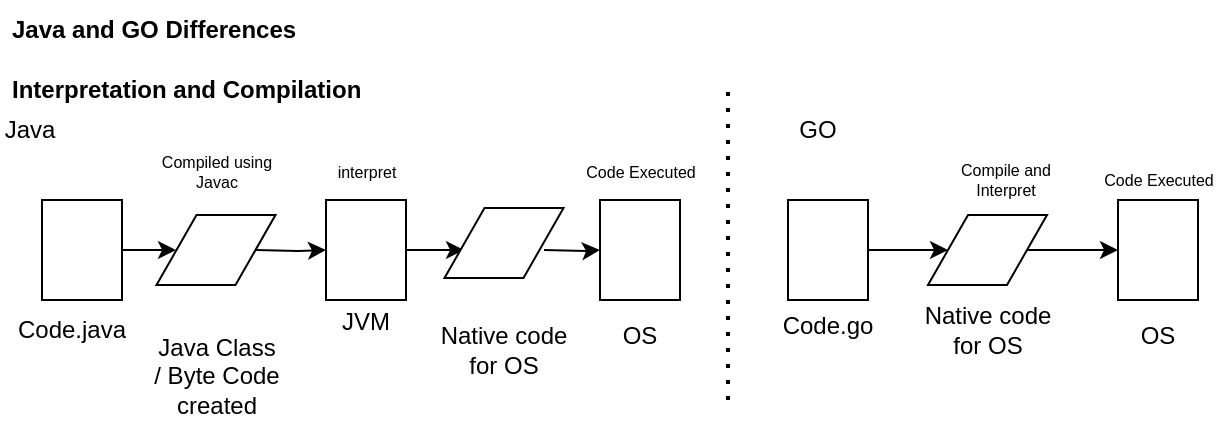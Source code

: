 <mxfile version="19.0.3" type="device" pages="2"><diagram id="77mrUBgPIlPzAyfTpzUJ" name="Page-1"><mxGraphModel dx="729" dy="589" grid="1" gridSize="10" guides="1" tooltips="1" connect="1" arrows="1" fold="1" page="1" pageScale="1" pageWidth="1100" pageHeight="850" math="0" shadow="0"><root><mxCell id="0"/><mxCell id="1" parent="0"/><mxCell id="dVp-N9SQnLpah8Qn_oqp-1" value="Java and GO Differences" style="text;html=1;strokeColor=none;fillColor=none;align=left;verticalAlign=middle;whiteSpace=wrap;rounded=0;fontStyle=1" vertex="1" parent="1"><mxGeometry x="30" y="50" width="230" height="30" as="geometry"/></mxCell><mxCell id="dVp-N9SQnLpah8Qn_oqp-2" value="Interpretation and Compilation&amp;nbsp;" style="text;html=1;strokeColor=none;fillColor=none;align=left;verticalAlign=middle;whiteSpace=wrap;rounded=0;fontStyle=1" vertex="1" parent="1"><mxGeometry x="30" y="80" width="230" height="30" as="geometry"/></mxCell><mxCell id="dVp-N9SQnLpah8Qn_oqp-3" value="Java" style="text;html=1;strokeColor=none;fillColor=none;align=center;verticalAlign=middle;whiteSpace=wrap;rounded=0;" vertex="1" parent="1"><mxGeometry x="26" y="100" width="30" height="30" as="geometry"/></mxCell><mxCell id="dVp-N9SQnLpah8Qn_oqp-4" value="GO" style="text;html=1;strokeColor=none;fillColor=none;align=center;verticalAlign=middle;whiteSpace=wrap;rounded=0;" vertex="1" parent="1"><mxGeometry x="420" y="100" width="30" height="30" as="geometry"/></mxCell><mxCell id="dVp-N9SQnLpah8Qn_oqp-20" style="edgeStyle=orthogonalEdgeStyle;rounded=0;orthogonalLoop=1;jettySize=auto;html=1;entryX=0;entryY=0.5;entryDx=0;entryDy=0;" edge="1" parent="1" source="dVp-N9SQnLpah8Qn_oqp-10"><mxGeometry relative="1" as="geometry"><mxPoint x="114" y="175" as="targetPoint"/></mxGeometry></mxCell><mxCell id="dVp-N9SQnLpah8Qn_oqp-10" value="" style="rounded=0;whiteSpace=wrap;html=1;" vertex="1" parent="1"><mxGeometry x="47" y="150" width="40" height="50" as="geometry"/></mxCell><mxCell id="dVp-N9SQnLpah8Qn_oqp-11" value="Code.java" style="text;html=1;strokeColor=none;fillColor=none;align=center;verticalAlign=middle;whiteSpace=wrap;rounded=0;" vertex="1" parent="1"><mxGeometry x="47" y="200" width="30" height="30" as="geometry"/></mxCell><mxCell id="dVp-N9SQnLpah8Qn_oqp-17" style="edgeStyle=orthogonalEdgeStyle;rounded=0;orthogonalLoop=1;jettySize=auto;html=1;entryX=0;entryY=0.5;entryDx=0;entryDy=0;" edge="1" parent="1" source="dVp-N9SQnLpah8Qn_oqp-12"><mxGeometry relative="1" as="geometry"><mxPoint x="258" y="175" as="targetPoint"/></mxGeometry></mxCell><mxCell id="dVp-N9SQnLpah8Qn_oqp-12" value="" style="rounded=0;whiteSpace=wrap;html=1;" vertex="1" parent="1"><mxGeometry x="189" y="150" width="40" height="50" as="geometry"/></mxCell><mxCell id="dVp-N9SQnLpah8Qn_oqp-13" value="JVM" style="text;html=1;strokeColor=none;fillColor=none;align=center;verticalAlign=middle;whiteSpace=wrap;rounded=0;" vertex="1" parent="1"><mxGeometry x="194" y="196" width="30" height="30" as="geometry"/></mxCell><mxCell id="dVp-N9SQnLpah8Qn_oqp-29" style="edgeStyle=orthogonalEdgeStyle;rounded=0;orthogonalLoop=1;jettySize=auto;html=1;fontSize=8;" edge="1" parent="1" target="dVp-N9SQnLpah8Qn_oqp-28"><mxGeometry relative="1" as="geometry"><mxPoint x="298" y="175" as="sourcePoint"/></mxGeometry></mxCell><mxCell id="dVp-N9SQnLpah8Qn_oqp-15" value="Native code for OS" style="text;html=1;strokeColor=none;fillColor=none;align=center;verticalAlign=middle;whiteSpace=wrap;rounded=0;" vertex="1" parent="1"><mxGeometry x="238" y="210" width="80" height="30" as="geometry"/></mxCell><mxCell id="dVp-N9SQnLpah8Qn_oqp-21" style="edgeStyle=orthogonalEdgeStyle;rounded=0;orthogonalLoop=1;jettySize=auto;html=1;" edge="1" parent="1" target="dVp-N9SQnLpah8Qn_oqp-12"><mxGeometry relative="1" as="geometry"><mxPoint x="154" y="175" as="sourcePoint"/></mxGeometry></mxCell><mxCell id="dVp-N9SQnLpah8Qn_oqp-19" value="Java Class / Byte Code created" style="text;html=1;strokeColor=none;fillColor=none;align=center;verticalAlign=middle;whiteSpace=wrap;rounded=0;" vertex="1" parent="1"><mxGeometry x="101.5" y="220" width="65" height="36" as="geometry"/></mxCell><mxCell id="dVp-N9SQnLpah8Qn_oqp-22" value="Compiled using Javac" style="text;html=1;strokeColor=none;fillColor=none;align=center;verticalAlign=middle;whiteSpace=wrap;rounded=0;fontSize=8;" vertex="1" parent="1"><mxGeometry x="101.5" y="118" width="65" height="36" as="geometry"/></mxCell><mxCell id="dVp-N9SQnLpah8Qn_oqp-23" value="interpret" style="text;html=1;strokeColor=none;fillColor=none;align=center;verticalAlign=middle;whiteSpace=wrap;rounded=0;fontSize=8;" vertex="1" parent="1"><mxGeometry x="177" y="118" width="65" height="36" as="geometry"/></mxCell><mxCell id="dVp-N9SQnLpah8Qn_oqp-37" style="edgeStyle=orthogonalEdgeStyle;rounded=0;orthogonalLoop=1;jettySize=auto;html=1;fontSize=8;" edge="1" parent="1" source="dVp-N9SQnLpah8Qn_oqp-24" target="dVp-N9SQnLpah8Qn_oqp-36"><mxGeometry relative="1" as="geometry"/></mxCell><mxCell id="dVp-N9SQnLpah8Qn_oqp-24" value="" style="rounded=0;whiteSpace=wrap;html=1;" vertex="1" parent="1"><mxGeometry x="420" y="150" width="40" height="50" as="geometry"/></mxCell><mxCell id="dVp-N9SQnLpah8Qn_oqp-25" value="Code.go" style="text;html=1;strokeColor=none;fillColor=none;align=center;verticalAlign=middle;whiteSpace=wrap;rounded=0;" vertex="1" parent="1"><mxGeometry x="425" y="200" width="30" height="26" as="geometry"/></mxCell><mxCell id="dVp-N9SQnLpah8Qn_oqp-28" value="" style="rounded=0;whiteSpace=wrap;html=1;" vertex="1" parent="1"><mxGeometry x="326" y="150" width="40" height="50" as="geometry"/></mxCell><mxCell id="dVp-N9SQnLpah8Qn_oqp-30" value="OS" style="text;html=1;strokeColor=none;fillColor=none;align=center;verticalAlign=middle;whiteSpace=wrap;rounded=0;" vertex="1" parent="1"><mxGeometry x="321" y="203" width="50" height="30" as="geometry"/></mxCell><mxCell id="dVp-N9SQnLpah8Qn_oqp-31" value="Code Executed" style="text;html=1;strokeColor=none;fillColor=none;align=center;verticalAlign=middle;whiteSpace=wrap;rounded=0;fontSize=8;" vertex="1" parent="1"><mxGeometry x="313.5" y="118" width="65" height="36" as="geometry"/></mxCell><mxCell id="dVp-N9SQnLpah8Qn_oqp-34" value="" style="shape=parallelogram;perimeter=parallelogramPerimeter;whiteSpace=wrap;html=1;fixedSize=1;fontSize=8;" vertex="1" parent="1"><mxGeometry x="104.25" y="157.5" width="59.5" height="35" as="geometry"/></mxCell><mxCell id="dVp-N9SQnLpah8Qn_oqp-35" value="" style="shape=parallelogram;perimeter=parallelogramPerimeter;whiteSpace=wrap;html=1;fixedSize=1;fontSize=8;" vertex="1" parent="1"><mxGeometry x="248.25" y="154" width="59.5" height="35" as="geometry"/></mxCell><mxCell id="dVp-N9SQnLpah8Qn_oqp-43" style="edgeStyle=orthogonalEdgeStyle;rounded=0;orthogonalLoop=1;jettySize=auto;html=1;fontSize=8;" edge="1" parent="1" source="dVp-N9SQnLpah8Qn_oqp-36" target="dVp-N9SQnLpah8Qn_oqp-41"><mxGeometry relative="1" as="geometry"/></mxCell><mxCell id="dVp-N9SQnLpah8Qn_oqp-36" value="" style="shape=parallelogram;perimeter=parallelogramPerimeter;whiteSpace=wrap;html=1;fixedSize=1;fontSize=8;" vertex="1" parent="1"><mxGeometry x="490" y="157.5" width="59.5" height="35" as="geometry"/></mxCell><mxCell id="dVp-N9SQnLpah8Qn_oqp-38" value="Compile and Interpret" style="text;html=1;strokeColor=none;fillColor=none;align=center;verticalAlign=middle;whiteSpace=wrap;rounded=0;fontSize=8;" vertex="1" parent="1"><mxGeometry x="498" y="121.5" width="62" height="36" as="geometry"/></mxCell><mxCell id="dVp-N9SQnLpah8Qn_oqp-40" value="Native code for OS" style="text;html=1;strokeColor=none;fillColor=none;align=center;verticalAlign=middle;whiteSpace=wrap;rounded=0;" vertex="1" parent="1"><mxGeometry x="480" y="200" width="80" height="30" as="geometry"/></mxCell><mxCell id="dVp-N9SQnLpah8Qn_oqp-41" value="" style="rounded=0;whiteSpace=wrap;html=1;" vertex="1" parent="1"><mxGeometry x="585" y="150" width="40" height="50" as="geometry"/></mxCell><mxCell id="dVp-N9SQnLpah8Qn_oqp-42" value="OS" style="text;html=1;strokeColor=none;fillColor=none;align=center;verticalAlign=middle;whiteSpace=wrap;rounded=0;" vertex="1" parent="1"><mxGeometry x="580" y="203" width="50" height="30" as="geometry"/></mxCell><mxCell id="dVp-N9SQnLpah8Qn_oqp-44" value="Code Executed" style="text;html=1;strokeColor=none;fillColor=none;align=center;verticalAlign=middle;whiteSpace=wrap;rounded=0;fontSize=8;" vertex="1" parent="1"><mxGeometry x="572.5" y="121.5" width="65" height="36" as="geometry"/></mxCell><mxCell id="dVp-N9SQnLpah8Qn_oqp-45" value="" style="endArrow=none;dashed=1;html=1;dashPattern=1 3;strokeWidth=2;rounded=0;fontSize=8;" edge="1" parent="1"><mxGeometry width="50" height="50" relative="1" as="geometry"><mxPoint x="390" y="250" as="sourcePoint"/><mxPoint x="390" y="90" as="targetPoint"/></mxGeometry></mxCell></root></mxGraphModel></diagram><diagram id="ANCWm9qbHuVA2nAGx695" name="Page-2"><mxGraphModel dx="540" dy="436" grid="1" gridSize="10" guides="1" tooltips="1" connect="1" arrows="1" fold="1" page="1" pageScale="1" pageWidth="1100" pageHeight="850" math="0" shadow="0"><root><mxCell id="0"/><mxCell id="1" parent="0"/><mxCell id="2abh94MSQbYVfRnpY189-1" value="Java and GO Differences" style="text;html=1;strokeColor=none;fillColor=none;align=left;verticalAlign=middle;whiteSpace=wrap;rounded=0;fontStyle=1" vertex="1" parent="1"><mxGeometry x="30" y="50" width="230" height="30" as="geometry"/></mxCell><mxCell id="2abh94MSQbYVfRnpY189-2" value="Thread Management" style="text;html=1;strokeColor=none;fillColor=none;align=left;verticalAlign=middle;whiteSpace=wrap;rounded=0;fontStyle=1" vertex="1" parent="1"><mxGeometry x="30" y="80" width="230" height="30" as="geometry"/></mxCell><mxCell id="-AYwfO4ia9I1P2rCgvol-1" value="" style="rounded=0;whiteSpace=wrap;html=1;fontSize=8;" vertex="1" parent="1"><mxGeometry x="30" y="160" width="280" height="120" as="geometry"/></mxCell><mxCell id="qWrvC1M7f_LwuH19APfr-1" value="Java" style="text;html=1;strokeColor=none;fillColor=none;align=center;verticalAlign=middle;whiteSpace=wrap;rounded=0;" vertex="1" parent="1"><mxGeometry x="30" y="100" width="30" height="30" as="geometry"/></mxCell><mxCell id="qWrvC1M7f_LwuH19APfr-2" value="GO" style="text;html=1;strokeColor=none;fillColor=none;align=center;verticalAlign=middle;whiteSpace=wrap;rounded=0;" vertex="1" parent="1"><mxGeometry x="370" y="100" width="30" height="30" as="geometry"/></mxCell><mxCell id="qWrvC1M7f_LwuH19APfr-3" value="" style="endArrow=none;dashed=1;html=1;dashPattern=1 3;strokeWidth=2;rounded=0;fontSize=8;" edge="1" parent="1"><mxGeometry width="50" height="50" relative="1" as="geometry"><mxPoint x="340" y="270" as="sourcePoint"/><mxPoint x="340" y="110" as="targetPoint"/></mxGeometry></mxCell><mxCell id="qWrvC1M7f_LwuH19APfr-5" value="Operating System" style="text;html=1;strokeColor=none;fillColor=none;align=center;verticalAlign=middle;whiteSpace=wrap;rounded=0;" vertex="1" parent="1"><mxGeometry x="30" y="130" width="100" height="30" as="geometry"/></mxCell><mxCell id="qWrvC1M7f_LwuH19APfr-6" value="OS Thead" style="rounded=0;whiteSpace=wrap;html=1;fontSize=8;" vertex="1" parent="1"><mxGeometry x="40" y="170" width="80" height="30" as="geometry"/></mxCell><mxCell id="qWrvC1M7f_LwuH19APfr-7" value="OS Thead" style="rounded=0;whiteSpace=wrap;html=1;fontSize=8;" vertex="1" parent="1"><mxGeometry x="130" y="170" width="80" height="30" as="geometry"/></mxCell><mxCell id="qWrvC1M7f_LwuH19APfr-8" value="OS Thead" style="rounded=0;whiteSpace=wrap;html=1;fontSize=8;" vertex="1" parent="1"><mxGeometry x="220" y="170" width="80" height="30" as="geometry"/></mxCell><mxCell id="qWrvC1M7f_LwuH19APfr-10" value="" style="rounded=0;whiteSpace=wrap;html=1;fontSize=8;" vertex="1" parent="1"><mxGeometry x="40" y="210" width="260" height="60" as="geometry"/></mxCell><mxCell id="qWrvC1M7f_LwuH19APfr-11" value="JVM" style="text;html=1;strokeColor=none;fillColor=none;align=center;verticalAlign=middle;whiteSpace=wrap;rounded=0;fontSize=8;" vertex="1" parent="1"><mxGeometry x="106" y="235" width="40" height="10" as="geometry"/></mxCell><mxCell id="qWrvC1M7f_LwuH19APfr-14" value="Apps Thread..1" style="rounded=0;whiteSpace=wrap;html=1;fontSize=8;" vertex="1" parent="1"><mxGeometry x="60" y="225" width="40" height="30" as="geometry"/></mxCell><mxCell id="qWrvC1M7f_LwuH19APfr-20" value="" style="edgeStyle=orthogonalEdgeStyle;rounded=0;orthogonalLoop=1;jettySize=auto;html=1;fontSize=8;" edge="1" parent="1" source="qWrvC1M7f_LwuH19APfr-15" target="qWrvC1M7f_LwuH19APfr-7"><mxGeometry relative="1" as="geometry"/></mxCell><mxCell id="qWrvC1M7f_LwuH19APfr-15" value="Apps Thread..2" style="rounded=0;whiteSpace=wrap;html=1;fontSize=8;" vertex="1" parent="1"><mxGeometry x="150" y="225" width="40" height="30" as="geometry"/></mxCell><mxCell id="qWrvC1M7f_LwuH19APfr-16" value="Apps Thread..n" style="rounded=0;whiteSpace=wrap;html=1;fontSize=8;" vertex="1" parent="1"><mxGeometry x="240" y="225" width="40" height="30" as="geometry"/></mxCell><mxCell id="qWrvC1M7f_LwuH19APfr-18" value="" style="endArrow=classic;startArrow=classic;html=1;rounded=0;fontSize=8;entryX=0.5;entryY=1;entryDx=0;entryDy=0;exitX=0.5;exitY=0;exitDx=0;exitDy=0;" edge="1" parent="1" source="qWrvC1M7f_LwuH19APfr-14" target="qWrvC1M7f_LwuH19APfr-6"><mxGeometry width="50" height="50" relative="1" as="geometry"><mxPoint x="230" y="320" as="sourcePoint"/><mxPoint x="280" y="270" as="targetPoint"/></mxGeometry></mxCell><mxCell id="qWrvC1M7f_LwuH19APfr-19" value="" style="endArrow=classic;startArrow=classic;html=1;rounded=0;fontSize=8;entryX=0.5;entryY=1;entryDx=0;entryDy=0;exitX=0.5;exitY=0;exitDx=0;exitDy=0;" edge="1" parent="1" source="qWrvC1M7f_LwuH19APfr-15" target="qWrvC1M7f_LwuH19APfr-7"><mxGeometry width="50" height="50" relative="1" as="geometry"><mxPoint x="90" y="235" as="sourcePoint"/><mxPoint x="90" y="210" as="targetPoint"/></mxGeometry></mxCell><mxCell id="qWrvC1M7f_LwuH19APfr-21" value="" style="endArrow=classic;startArrow=classic;html=1;rounded=0;fontSize=8;entryX=0.5;entryY=1;entryDx=0;entryDy=0;exitX=0.5;exitY=0;exitDx=0;exitDy=0;" edge="1" parent="1" source="qWrvC1M7f_LwuH19APfr-16" target="qWrvC1M7f_LwuH19APfr-8"><mxGeometry width="50" height="50" relative="1" as="geometry"><mxPoint x="180" y="235" as="sourcePoint"/><mxPoint x="180" y="210" as="targetPoint"/></mxGeometry></mxCell><mxCell id="qWrvC1M7f_LwuH19APfr-22" value="" style="rounded=0;whiteSpace=wrap;html=1;fontSize=8;" vertex="1" parent="1"><mxGeometry x="370" y="160" width="280" height="120" as="geometry"/></mxCell><mxCell id="qWrvC1M7f_LwuH19APfr-23" value="Operating System" style="text;html=1;strokeColor=none;fillColor=none;align=center;verticalAlign=middle;whiteSpace=wrap;rounded=0;" vertex="1" parent="1"><mxGeometry x="370" y="130" width="100" height="30" as="geometry"/></mxCell><mxCell id="qWrvC1M7f_LwuH19APfr-24" value="OS Thead" style="rounded=0;whiteSpace=wrap;html=1;fontSize=8;" vertex="1" parent="1"><mxGeometry x="380" y="170" width="80" height="30" as="geometry"/></mxCell><mxCell id="qWrvC1M7f_LwuH19APfr-25" value="OS Thead" style="rounded=0;whiteSpace=wrap;html=1;fontSize=8;" vertex="1" parent="1"><mxGeometry x="470" y="170" width="80" height="30" as="geometry"/></mxCell><mxCell id="qWrvC1M7f_LwuH19APfr-26" value="OS Thead" style="rounded=0;whiteSpace=wrap;html=1;fontSize=8;" vertex="1" parent="1"><mxGeometry x="560" y="170" width="80" height="30" as="geometry"/></mxCell><mxCell id="qWrvC1M7f_LwuH19APfr-27" value="" style="rounded=0;whiteSpace=wrap;html=1;fontSize=8;" vertex="1" parent="1"><mxGeometry x="380" y="210" width="260" height="60" as="geometry"/></mxCell><mxCell id="qWrvC1M7f_LwuH19APfr-28" value="GO&amp;nbsp; Runtime" style="text;html=1;strokeColor=none;fillColor=none;align=center;verticalAlign=middle;whiteSpace=wrap;rounded=0;fontSize=8;" vertex="1" parent="1"><mxGeometry x="474" y="255" width="60" height="10" as="geometry"/></mxCell><mxCell id="qWrvC1M7f_LwuH19APfr-29" value="GO routines..1" style="rounded=0;whiteSpace=wrap;html=1;fontSize=8;" vertex="1" parent="1"><mxGeometry x="400" y="220" width="40" height="30" as="geometry"/></mxCell><mxCell id="qWrvC1M7f_LwuH19APfr-30" value="GO routines..2" style="rounded=0;whiteSpace=wrap;html=1;fontSize=8;" vertex="1" parent="1"><mxGeometry x="484" y="220" width="40" height="30" as="geometry"/></mxCell><mxCell id="qWrvC1M7f_LwuH19APfr-31" value="GO routines..n" style="rounded=0;whiteSpace=wrap;html=1;fontSize=8;" vertex="1" parent="1"><mxGeometry x="580" y="220" width="40" height="30" as="geometry"/></mxCell><mxCell id="qWrvC1M7f_LwuH19APfr-35" value="1" style="text;html=1;strokeColor=none;fillColor=none;align=center;verticalAlign=middle;whiteSpace=wrap;rounded=0;fontSize=8;" vertex="1" parent="1"><mxGeometry x="66" y="190" width="10" height="10" as="geometry"/></mxCell><mxCell id="qWrvC1M7f_LwuH19APfr-38" value="1" style="text;html=1;strokeColor=none;fillColor=none;align=center;verticalAlign=middle;whiteSpace=wrap;rounded=0;fontSize=8;" vertex="1" parent="1"><mxGeometry x="66" y="215" width="10" height="10" as="geometry"/></mxCell><mxCell id="qWrvC1M7f_LwuH19APfr-41" value="1" style="text;html=1;strokeColor=none;fillColor=none;align=center;verticalAlign=middle;whiteSpace=wrap;rounded=0;fontSize=8;" vertex="1" parent="1"><mxGeometry x="154" y="190" width="10" height="10" as="geometry"/></mxCell><mxCell id="qWrvC1M7f_LwuH19APfr-42" value="1" style="text;html=1;strokeColor=none;fillColor=none;align=center;verticalAlign=middle;whiteSpace=wrap;rounded=0;fontSize=8;" vertex="1" parent="1"><mxGeometry x="154" y="215" width="10" height="10" as="geometry"/></mxCell><mxCell id="qWrvC1M7f_LwuH19APfr-43" value="1" style="text;html=1;strokeColor=none;fillColor=none;align=center;verticalAlign=middle;whiteSpace=wrap;rounded=0;fontSize=8;" vertex="1" parent="1"><mxGeometry x="246" y="190" width="10" height="10" as="geometry"/></mxCell><mxCell id="qWrvC1M7f_LwuH19APfr-44" value="1" style="text;html=1;strokeColor=none;fillColor=none;align=center;verticalAlign=middle;whiteSpace=wrap;rounded=0;fontSize=8;" vertex="1" parent="1"><mxGeometry x="246" y="215" width="10" height="10" as="geometry"/></mxCell><mxCell id="qWrvC1M7f_LwuH19APfr-45" value="" style="endArrow=classic;startArrow=classic;html=1;rounded=0;fontSize=8;exitX=0.5;exitY=0;exitDx=0;exitDy=0;" edge="1" parent="1"><mxGeometry width="50" height="50" relative="1" as="geometry"><mxPoint x="419.84" y="220" as="sourcePoint"/><mxPoint x="420" y="200" as="targetPoint"/></mxGeometry></mxCell><mxCell id="qWrvC1M7f_LwuH19APfr-46" value="" style="endArrow=classic;startArrow=classic;html=1;rounded=0;fontSize=8;entryX=0.5;entryY=1;entryDx=0;entryDy=0;exitX=0.5;exitY=0;exitDx=0;exitDy=0;" edge="1" parent="1" source="qWrvC1M7f_LwuH19APfr-30"><mxGeometry width="50" height="50" relative="1" as="geometry"><mxPoint x="503.84" y="225" as="sourcePoint"/><mxPoint x="503.84" y="200" as="targetPoint"/></mxGeometry></mxCell><mxCell id="qWrvC1M7f_LwuH19APfr-47" value="" style="endArrow=classic;startArrow=classic;html=1;rounded=0;fontSize=8;entryX=0.5;entryY=1;entryDx=0;entryDy=0;" edge="1" parent="1"><mxGeometry width="50" height="50" relative="1" as="geometry"><mxPoint x="600" y="220" as="sourcePoint"/><mxPoint x="599.84" y="200" as="targetPoint"/></mxGeometry></mxCell><mxCell id="qWrvC1M7f_LwuH19APfr-49" value="n" style="text;html=1;strokeColor=none;fillColor=none;align=center;verticalAlign=middle;whiteSpace=wrap;rounded=0;fontSize=8;" vertex="1" parent="1"><mxGeometry x="400" y="210" width="10" height="10" as="geometry"/></mxCell><mxCell id="qWrvC1M7f_LwuH19APfr-50" value="n" style="text;html=1;strokeColor=none;fillColor=none;align=center;verticalAlign=middle;whiteSpace=wrap;rounded=0;fontSize=8;" vertex="1" parent="1"><mxGeometry x="400" y="190" width="10" height="10" as="geometry"/></mxCell><mxCell id="qWrvC1M7f_LwuH19APfr-51" value="n" style="text;html=1;strokeColor=none;fillColor=none;align=center;verticalAlign=middle;whiteSpace=wrap;rounded=0;fontSize=8;" vertex="1" parent="1"><mxGeometry x="490" y="210" width="10" height="10" as="geometry"/></mxCell><mxCell id="qWrvC1M7f_LwuH19APfr-52" value="n" style="text;html=1;strokeColor=none;fillColor=none;align=center;verticalAlign=middle;whiteSpace=wrap;rounded=0;fontSize=8;" vertex="1" parent="1"><mxGeometry x="490" y="190" width="10" height="10" as="geometry"/></mxCell><mxCell id="qWrvC1M7f_LwuH19APfr-53" value="n" style="text;html=1;strokeColor=none;fillColor=none;align=center;verticalAlign=middle;whiteSpace=wrap;rounded=0;fontSize=8;" vertex="1" parent="1"><mxGeometry x="584" y="210" width="10" height="10" as="geometry"/></mxCell><mxCell id="qWrvC1M7f_LwuH19APfr-54" value="n" style="text;html=1;strokeColor=none;fillColor=none;align=center;verticalAlign=middle;whiteSpace=wrap;rounded=0;fontSize=8;" vertex="1" parent="1"><mxGeometry x="584" y="190" width="10" height="10" as="geometry"/></mxCell></root></mxGraphModel></diagram></mxfile>
